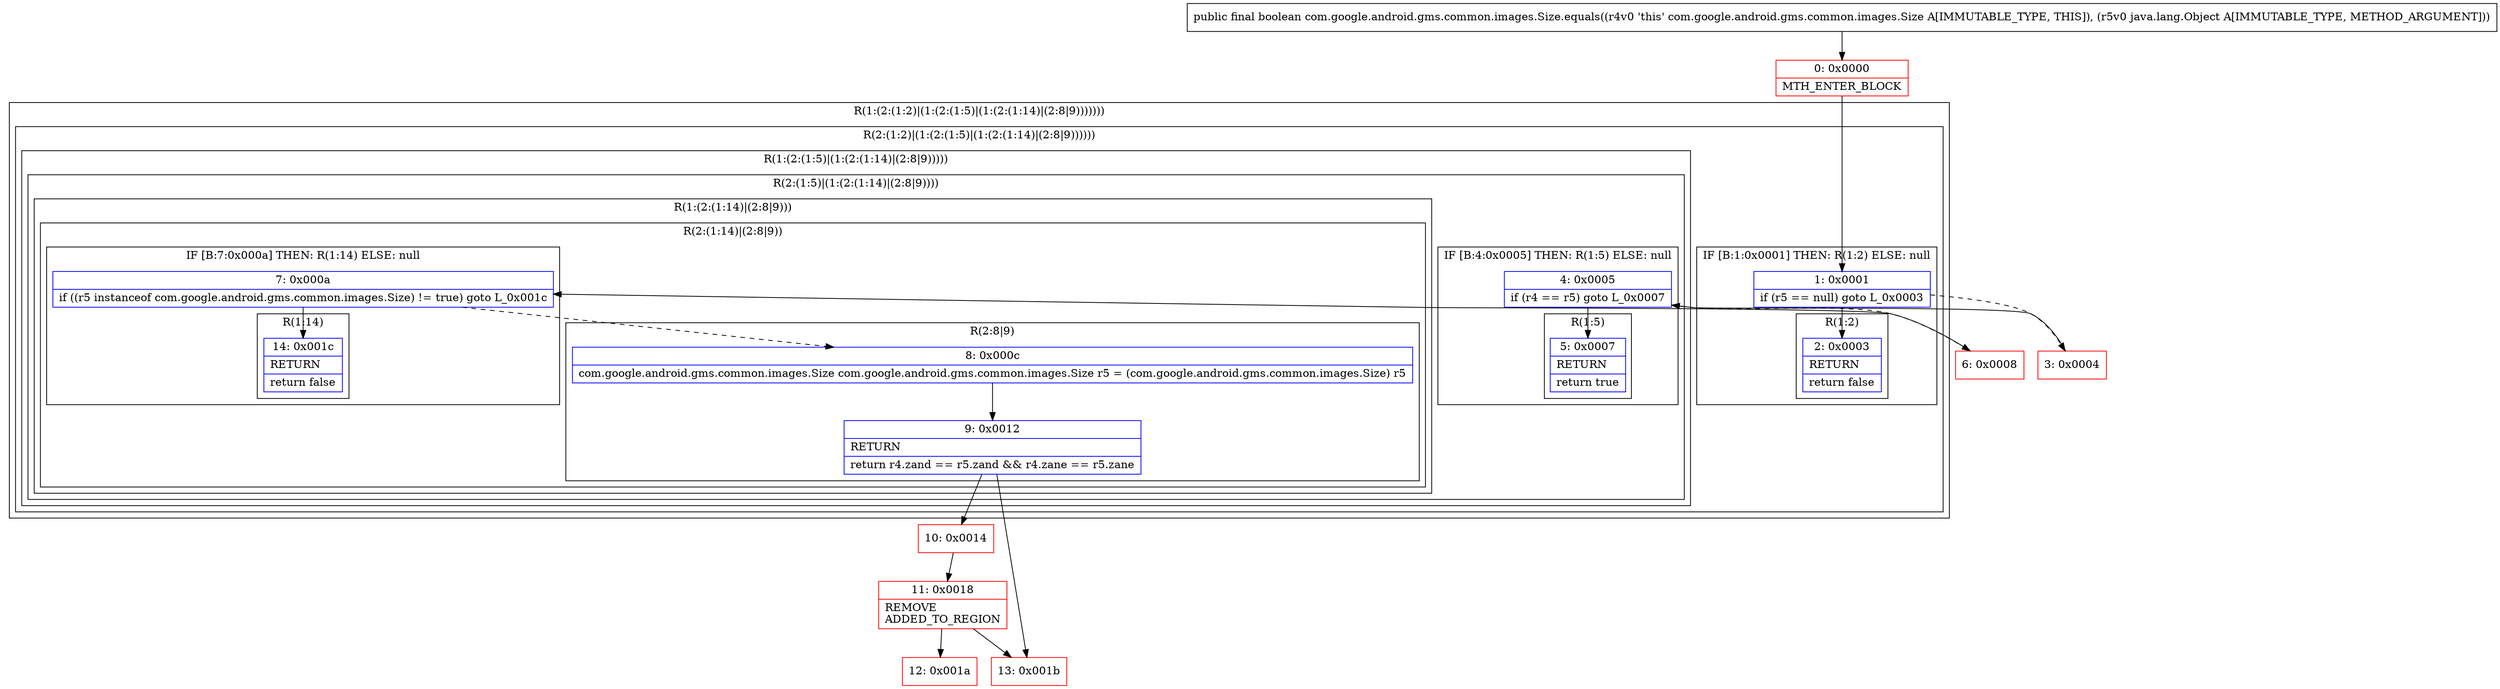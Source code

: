 digraph "CFG forcom.google.android.gms.common.images.Size.equals(Ljava\/lang\/Object;)Z" {
subgraph cluster_Region_924624666 {
label = "R(1:(2:(1:2)|(1:(2:(1:5)|(1:(2:(1:14)|(2:8|9)))))))";
node [shape=record,color=blue];
subgraph cluster_Region_407548517 {
label = "R(2:(1:2)|(1:(2:(1:5)|(1:(2:(1:14)|(2:8|9))))))";
node [shape=record,color=blue];
subgraph cluster_IfRegion_1138199194 {
label = "IF [B:1:0x0001] THEN: R(1:2) ELSE: null";
node [shape=record,color=blue];
Node_1 [shape=record,label="{1\:\ 0x0001|if (r5 == null) goto L_0x0003\l}"];
subgraph cluster_Region_356549398 {
label = "R(1:2)";
node [shape=record,color=blue];
Node_2 [shape=record,label="{2\:\ 0x0003|RETURN\l|return false\l}"];
}
}
subgraph cluster_Region_1203163859 {
label = "R(1:(2:(1:5)|(1:(2:(1:14)|(2:8|9)))))";
node [shape=record,color=blue];
subgraph cluster_Region_178424282 {
label = "R(2:(1:5)|(1:(2:(1:14)|(2:8|9))))";
node [shape=record,color=blue];
subgraph cluster_IfRegion_1977504078 {
label = "IF [B:4:0x0005] THEN: R(1:5) ELSE: null";
node [shape=record,color=blue];
Node_4 [shape=record,label="{4\:\ 0x0005|if (r4 == r5) goto L_0x0007\l}"];
subgraph cluster_Region_1687626960 {
label = "R(1:5)";
node [shape=record,color=blue];
Node_5 [shape=record,label="{5\:\ 0x0007|RETURN\l|return true\l}"];
}
}
subgraph cluster_Region_365318875 {
label = "R(1:(2:(1:14)|(2:8|9)))";
node [shape=record,color=blue];
subgraph cluster_Region_188020192 {
label = "R(2:(1:14)|(2:8|9))";
node [shape=record,color=blue];
subgraph cluster_IfRegion_208114153 {
label = "IF [B:7:0x000a] THEN: R(1:14) ELSE: null";
node [shape=record,color=blue];
Node_7 [shape=record,label="{7\:\ 0x000a|if ((r5 instanceof com.google.android.gms.common.images.Size) != true) goto L_0x001c\l}"];
subgraph cluster_Region_1368102161 {
label = "R(1:14)";
node [shape=record,color=blue];
Node_14 [shape=record,label="{14\:\ 0x001c|RETURN\l|return false\l}"];
}
}
subgraph cluster_Region_1830056009 {
label = "R(2:8|9)";
node [shape=record,color=blue];
Node_8 [shape=record,label="{8\:\ 0x000c|com.google.android.gms.common.images.Size com.google.android.gms.common.images.Size r5 = (com.google.android.gms.common.images.Size) r5\l}"];
Node_9 [shape=record,label="{9\:\ 0x0012|RETURN\l|return r4.zand == r5.zand && r4.zane == r5.zane\l}"];
}
}
}
}
}
}
}
Node_0 [shape=record,color=red,label="{0\:\ 0x0000|MTH_ENTER_BLOCK\l}"];
Node_3 [shape=record,color=red,label="{3\:\ 0x0004}"];
Node_6 [shape=record,color=red,label="{6\:\ 0x0008}"];
Node_10 [shape=record,color=red,label="{10\:\ 0x0014}"];
Node_11 [shape=record,color=red,label="{11\:\ 0x0018|REMOVE\lADDED_TO_REGION\l}"];
Node_12 [shape=record,color=red,label="{12\:\ 0x001a}"];
Node_13 [shape=record,color=red,label="{13\:\ 0x001b}"];
MethodNode[shape=record,label="{public final boolean com.google.android.gms.common.images.Size.equals((r4v0 'this' com.google.android.gms.common.images.Size A[IMMUTABLE_TYPE, THIS]), (r5v0 java.lang.Object A[IMMUTABLE_TYPE, METHOD_ARGUMENT])) }"];
MethodNode -> Node_0;
Node_1 -> Node_2;
Node_1 -> Node_3[style=dashed];
Node_4 -> Node_5;
Node_4 -> Node_6[style=dashed];
Node_7 -> Node_8[style=dashed];
Node_7 -> Node_14;
Node_8 -> Node_9;
Node_9 -> Node_10;
Node_9 -> Node_13;
Node_0 -> Node_1;
Node_3 -> Node_4;
Node_6 -> Node_7;
Node_10 -> Node_11;
Node_11 -> Node_12;
Node_11 -> Node_13;
}

